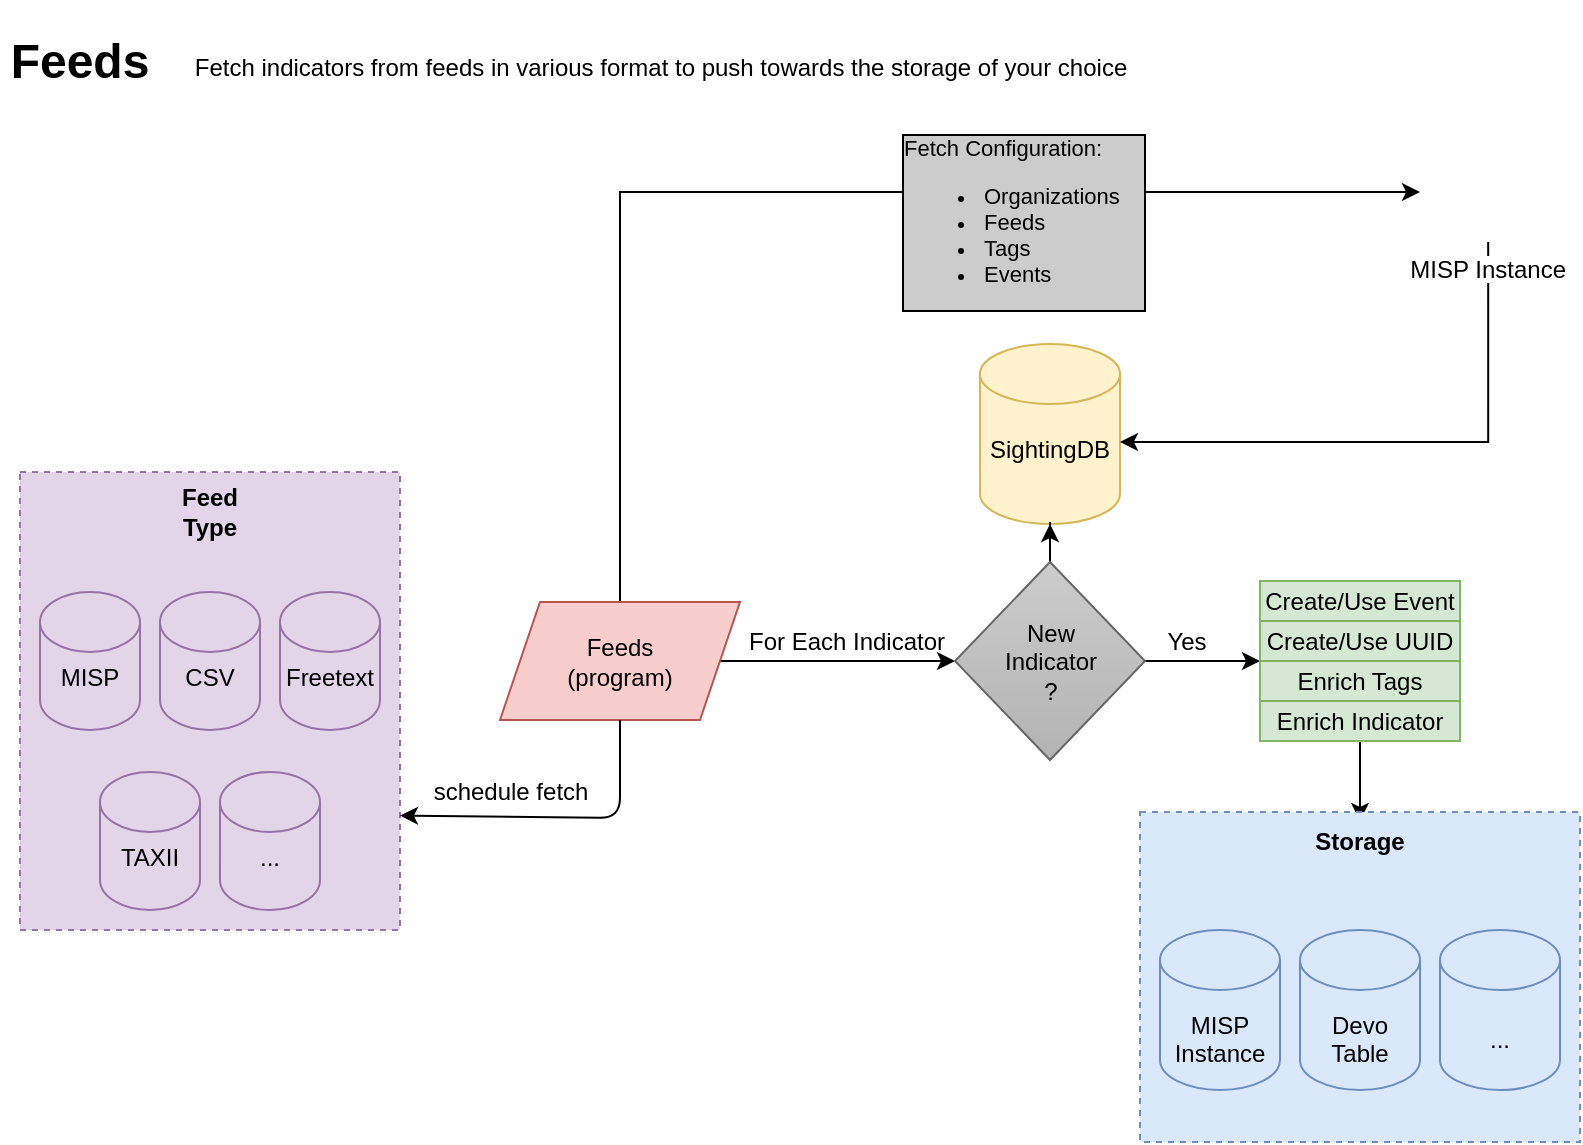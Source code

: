<mxfile version="13.6.2" type="device"><diagram id="GZ5nerdc1oHBUFcs5pjy" name="Page-1"><mxGraphModel dx="946" dy="635" grid="1" gridSize="10" guides="1" tooltips="1" connect="1" arrows="1" fold="1" page="1" pageScale="1" pageWidth="850" pageHeight="1100" math="0" shadow="0"><root><mxCell id="0"/><mxCell id="1" parent="0"/><mxCell id="VG_AYWZohS5l8US99SAo-5" value="" style="rounded=0;whiteSpace=wrap;html=1;dashed=1;fillColor=#e1d5e7;strokeColor=#9673a6;" vertex="1" parent="1"><mxGeometry x="20" y="235" width="190" height="229" as="geometry"/></mxCell><mxCell id="VG_AYWZohS5l8US99SAo-1" value="&lt;h1&gt;Feeds&lt;/h1&gt;" style="text;html=1;strokeColor=none;fillColor=none;align=center;verticalAlign=middle;whiteSpace=wrap;rounded=0;" vertex="1" parent="1"><mxGeometry x="10" y="10" width="80" height="40" as="geometry"/></mxCell><mxCell id="VG_AYWZohS5l8US99SAo-3" value="Fetch indicators from feeds in various format to push towards the storage of your choice" style="text;html=1;align=center;verticalAlign=middle;resizable=0;points=[];autosize=1;" vertex="1" parent="1"><mxGeometry x="100" y="23" width="480" height="20" as="geometry"/></mxCell><mxCell id="VG_AYWZohS5l8US99SAo-4" value="&lt;br&gt;MISP" style="shape=cylinder2;whiteSpace=wrap;html=1;boundedLbl=1;backgroundOutline=1;size=15;fillColor=#e1d5e7;strokeColor=#9673a6;" vertex="1" parent="1"><mxGeometry x="30" y="295" width="50" height="69" as="geometry"/></mxCell><mxCell id="VG_AYWZohS5l8US99SAo-6" value="&lt;br&gt;CSV" style="shape=cylinder2;whiteSpace=wrap;html=1;boundedLbl=1;backgroundOutline=1;size=15;fillColor=#e1d5e7;strokeColor=#9673a6;" vertex="1" parent="1"><mxGeometry x="90" y="295" width="50" height="69" as="geometry"/></mxCell><mxCell id="VG_AYWZohS5l8US99SAo-7" value="&lt;br&gt;Freetext" style="shape=cylinder2;whiteSpace=wrap;html=1;boundedLbl=1;backgroundOutline=1;size=15;fillColor=#e1d5e7;strokeColor=#9673a6;" vertex="1" parent="1"><mxGeometry x="150" y="295" width="50" height="69" as="geometry"/></mxCell><mxCell id="VG_AYWZohS5l8US99SAo-8" value="&lt;br&gt;TAXII" style="shape=cylinder2;whiteSpace=wrap;html=1;boundedLbl=1;backgroundOutline=1;size=15;fillColor=#e1d5e7;strokeColor=#9673a6;" vertex="1" parent="1"><mxGeometry x="60" y="385" width="50" height="69" as="geometry"/></mxCell><mxCell id="VG_AYWZohS5l8US99SAo-9" value="&lt;br&gt;..." style="shape=cylinder2;whiteSpace=wrap;html=1;boundedLbl=1;backgroundOutline=1;size=15;fillColor=#e1d5e7;strokeColor=#9673a6;" vertex="1" parent="1"><mxGeometry x="120" y="385" width="50" height="69" as="geometry"/></mxCell><mxCell id="VG_AYWZohS5l8US99SAo-10" value="&lt;b&gt;Feed Type&lt;/b&gt;" style="text;html=1;strokeColor=none;fillColor=none;align=center;verticalAlign=middle;whiteSpace=wrap;rounded=0;dashed=1;" vertex="1" parent="1"><mxGeometry x="95" y="245" width="40" height="19" as="geometry"/></mxCell><mxCell id="VG_AYWZohS5l8US99SAo-17" style="edgeStyle=orthogonalEdgeStyle;rounded=0;orthogonalLoop=1;jettySize=auto;html=1;exitX=0.5;exitY=0;exitDx=0;exitDy=0;entryX=0;entryY=0.5;entryDx=0;entryDy=0;" edge="1" parent="1" source="VG_AYWZohS5l8US99SAo-11" target="VG_AYWZohS5l8US99SAo-15"><mxGeometry relative="1" as="geometry"/></mxCell><mxCell id="VG_AYWZohS5l8US99SAo-18" value="&lt;div&gt;Fetch Configuration:&amp;nbsp;&lt;/div&gt;&lt;ul&gt;&lt;li&gt;Organizations&amp;nbsp; &amp;nbsp;&amp;nbsp;&lt;/li&gt;&lt;li&gt;Feeds&lt;/li&gt;&lt;li&gt;Tags&lt;/li&gt;&lt;li&gt;Events&lt;/li&gt;&lt;/ul&gt;" style="edgeLabel;html=1;align=left;verticalAlign=middle;resizable=0;points=[];labelBorderColor=#000000;labelBackgroundColor=#CCCCCC;" vertex="1" connectable="0" parent="VG_AYWZohS5l8US99SAo-17"><mxGeometry x="0.135" y="1" relative="1" as="geometry"><mxPoint y="16" as="offset"/></mxGeometry></mxCell><mxCell id="VG_AYWZohS5l8US99SAo-21" style="edgeStyle=orthogonalEdgeStyle;rounded=0;orthogonalLoop=1;jettySize=auto;html=1;exitX=1;exitY=0.5;exitDx=0;exitDy=0;entryX=0;entryY=0.5;entryDx=0;entryDy=0;" edge="1" parent="1" source="VG_AYWZohS5l8US99SAo-11" target="VG_AYWZohS5l8US99SAo-20"><mxGeometry relative="1" as="geometry"><mxPoint x="480" y="330" as="targetPoint"/></mxGeometry></mxCell><mxCell id="VG_AYWZohS5l8US99SAo-11" value="Feeds&lt;br&gt;(program)" style="shape=parallelogram;perimeter=parallelogramPerimeter;whiteSpace=wrap;html=1;fixedSize=1;fillColor=#f8cecc;strokeColor=#b85450;" vertex="1" parent="1"><mxGeometry x="260" y="300" width="120" height="59" as="geometry"/></mxCell><mxCell id="VG_AYWZohS5l8US99SAo-12" value="" style="endArrow=classic;html=1;exitX=0.5;exitY=1;exitDx=0;exitDy=0;entryX=1;entryY=0.75;entryDx=0;entryDy=0;" edge="1" parent="1" source="VG_AYWZohS5l8US99SAo-11" target="VG_AYWZohS5l8US99SAo-5"><mxGeometry width="50" height="50" relative="1" as="geometry"><mxPoint x="400" y="405" as="sourcePoint"/><mxPoint x="450" y="355" as="targetPoint"/><Array as="points"><mxPoint x="320" y="408"/></Array></mxGeometry></mxCell><mxCell id="VG_AYWZohS5l8US99SAo-13" value="schedule fetch" style="text;html=1;align=center;verticalAlign=middle;resizable=0;points=[];autosize=1;" vertex="1" parent="1"><mxGeometry x="220" y="385" width="90" height="20" as="geometry"/></mxCell><mxCell id="VG_AYWZohS5l8US99SAo-14" value="&lt;br&gt;SightingDB" style="shape=cylinder2;whiteSpace=wrap;html=1;boundedLbl=1;backgroundOutline=1;size=15;fillColor=#fff2cc;strokeColor=#d6b656;" vertex="1" parent="1"><mxGeometry x="500" y="171" width="70" height="90" as="geometry"/></mxCell><mxCell id="VG_AYWZohS5l8US99SAo-19" style="edgeStyle=orthogonalEdgeStyle;rounded=0;orthogonalLoop=1;jettySize=auto;html=1;exitX=0.5;exitY=1;exitDx=0;exitDy=0;entryX=1;entryY=0.544;entryDx=0;entryDy=0;entryPerimeter=0;" edge="1" parent="1" source="VG_AYWZohS5l8US99SAo-15" target="VG_AYWZohS5l8US99SAo-14"><mxGeometry relative="1" as="geometry"/></mxCell><mxCell id="VG_AYWZohS5l8US99SAo-15" value="MISP Instance" style="shape=image;verticalLabelPosition=bottom;labelBackgroundColor=#ffffff;verticalAlign=top;aspect=fixed;imageAspect=0;image=https://misp.software/assets/images/misp-small.png;" vertex="1" parent="1"><mxGeometry x="720" y="70" width="68.18" height="50" as="geometry"/></mxCell><mxCell id="VG_AYWZohS5l8US99SAo-23" style="edgeStyle=orthogonalEdgeStyle;rounded=0;orthogonalLoop=1;jettySize=auto;html=1;exitX=0.5;exitY=0;exitDx=0;exitDy=0;" edge="1" parent="1" source="VG_AYWZohS5l8US99SAo-20" target="VG_AYWZohS5l8US99SAo-14"><mxGeometry relative="1" as="geometry"/></mxCell><mxCell id="VG_AYWZohS5l8US99SAo-28" style="edgeStyle=orthogonalEdgeStyle;rounded=0;orthogonalLoop=1;jettySize=auto;html=1;exitX=1;exitY=0.5;exitDx=0;exitDy=0;entryX=0;entryY=0;entryDx=0;entryDy=0;" edge="1" parent="1" source="VG_AYWZohS5l8US99SAo-20" target="VG_AYWZohS5l8US99SAo-24"><mxGeometry relative="1" as="geometry"><Array as="points"><mxPoint x="630" y="330"/><mxPoint x="630" y="330"/></Array></mxGeometry></mxCell><mxCell id="VG_AYWZohS5l8US99SAo-20" value="New &lt;br&gt;Indicator&lt;br&gt;?" style="rhombus;whiteSpace=wrap;html=1;gradientColor=#b3b3b3;strokeColor=#666666;fillColor=#cccccc;" vertex="1" parent="1"><mxGeometry x="487.5" y="280" width="95" height="99" as="geometry"/></mxCell><mxCell id="VG_AYWZohS5l8US99SAo-22" value="For Each Indicator" style="text;html=1;align=center;verticalAlign=middle;resizable=0;points=[];autosize=1;" vertex="1" parent="1"><mxGeometry x="377.5" y="310" width="110" height="20" as="geometry"/></mxCell><mxCell id="VG_AYWZohS5l8US99SAo-24" value="Enrich Tags" style="rounded=0;whiteSpace=wrap;html=1;fillColor=#d5e8d4;strokeColor=#82b366;" vertex="1" parent="1"><mxGeometry x="640" y="329.5" width="100" height="20" as="geometry"/></mxCell><mxCell id="VG_AYWZohS5l8US99SAo-25" value="Create/Use UUID" style="rounded=0;whiteSpace=wrap;html=1;fillColor=#d5e8d4;strokeColor=#82b366;" vertex="1" parent="1"><mxGeometry x="640" y="309.5" width="100" height="20" as="geometry"/></mxCell><mxCell id="VG_AYWZohS5l8US99SAo-26" value="Create/Use Event" style="rounded=0;whiteSpace=wrap;html=1;fillColor=#d5e8d4;strokeColor=#82b366;" vertex="1" parent="1"><mxGeometry x="640" y="289.5" width="100" height="20" as="geometry"/></mxCell><mxCell id="VG_AYWZohS5l8US99SAo-35" style="edgeStyle=orthogonalEdgeStyle;rounded=0;orthogonalLoop=1;jettySize=auto;html=1;exitX=0.5;exitY=1;exitDx=0;exitDy=0;entryX=0.5;entryY=0;entryDx=0;entryDy=0;" edge="1" parent="1" source="VG_AYWZohS5l8US99SAo-27" target="VG_AYWZohS5l8US99SAo-34"><mxGeometry relative="1" as="geometry"/></mxCell><mxCell id="VG_AYWZohS5l8US99SAo-27" value="Enrich Indicator" style="rounded=0;whiteSpace=wrap;html=1;fillColor=#d5e8d4;strokeColor=#82b366;" vertex="1" parent="1"><mxGeometry x="640" y="349.5" width="100" height="20" as="geometry"/></mxCell><mxCell id="VG_AYWZohS5l8US99SAo-29" value="Yes" style="text;html=1;align=center;verticalAlign=middle;resizable=0;points=[];autosize=1;" vertex="1" parent="1"><mxGeometry x="582.5" y="310" width="40" height="20" as="geometry"/></mxCell><mxCell id="VG_AYWZohS5l8US99SAo-30" value="" style="rounded=0;whiteSpace=wrap;html=1;dashed=1;fillColor=#dae8fc;strokeColor=#6c8ebf;" vertex="1" parent="1"><mxGeometry x="580" y="405" width="220" height="165" as="geometry"/></mxCell><mxCell id="VG_AYWZohS5l8US99SAo-31" value="&lt;br&gt;&lt;br&gt;MISP&lt;br&gt;Instance" style="shape=cylinder2;whiteSpace=wrap;html=1;boundedLbl=1;backgroundOutline=1;size=15;fillColor=#dae8fc;strokeColor=#6c8ebf;" vertex="1" parent="1"><mxGeometry x="590" y="464" width="60" height="80" as="geometry"/></mxCell><mxCell id="VG_AYWZohS5l8US99SAo-32" value="&lt;br&gt;&lt;br&gt;Devo Table" style="shape=cylinder2;whiteSpace=wrap;html=1;boundedLbl=1;backgroundOutline=1;size=15;fillColor=#dae8fc;strokeColor=#6c8ebf;" vertex="1" parent="1"><mxGeometry x="660" y="464" width="60" height="80" as="geometry"/></mxCell><mxCell id="VG_AYWZohS5l8US99SAo-33" value="&lt;br&gt;&lt;br&gt;..." style="shape=cylinder2;whiteSpace=wrap;html=1;boundedLbl=1;backgroundOutline=1;size=15;fillColor=#dae8fc;strokeColor=#6c8ebf;" vertex="1" parent="1"><mxGeometry x="730" y="464" width="60" height="80" as="geometry"/></mxCell><mxCell id="VG_AYWZohS5l8US99SAo-34" value="&lt;b&gt;Storage&lt;/b&gt;" style="text;html=1;strokeColor=none;fillColor=none;align=center;verticalAlign=middle;whiteSpace=wrap;rounded=0;" vertex="1" parent="1"><mxGeometry x="660" y="409.5" width="60" height="20" as="geometry"/></mxCell></root></mxGraphModel></diagram></mxfile>